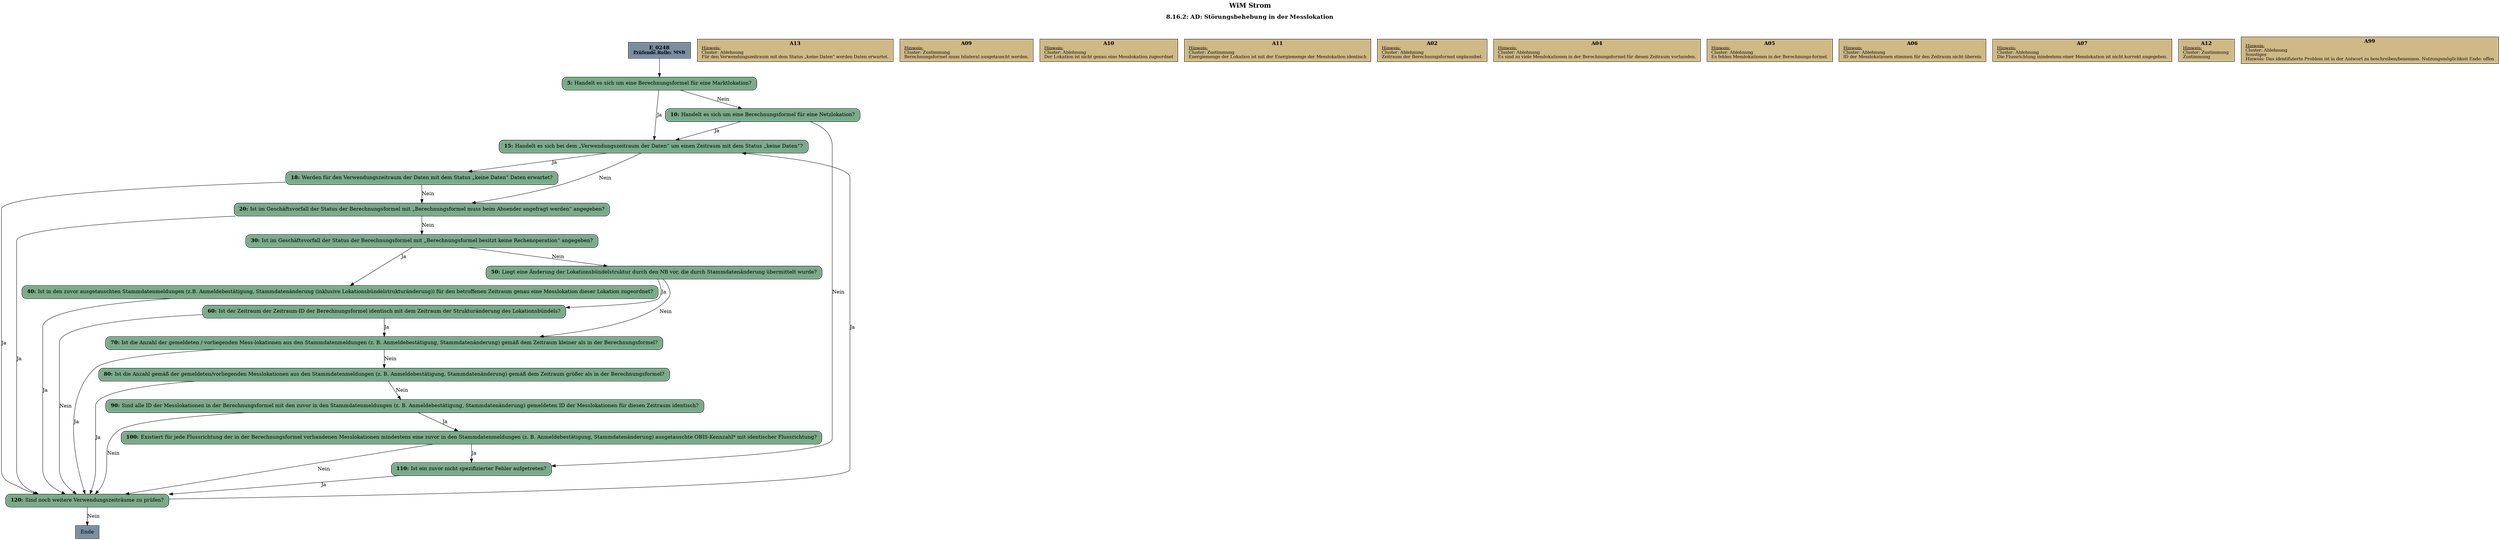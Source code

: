 digraph D {
    labelloc="t";
    label=<<B><FONT POINT-SIZE="18">WiM Strom</FONT></B><BR/><BR/><B><FONT POINT-SIZE="16">8.16.2: AD: Störungsbehebung in der Messlokation</FONT></B><BR/><BR/><BR/><BR/>>;
    "Start" [margin="0.2,0.12", shape=box, style=filled, fillcolor="#7a8da1", label=<<B>E_0248</B><BR align="center"/><FONT point-size="12"><B><U>Prüfende Rolle:</U> MSB</B></FONT><BR align="center"/>>];
    "5" [margin="0.2,0.12", shape=box, style="filled,rounded", fillcolor="#7aab8a", label=<<B>5: </B>Handelt es sich um eine Berechnungsformel für eine Marktlokation?<BR align="left"/>>];
    "10" [margin="0.2,0.12", shape=box, style="filled,rounded", fillcolor="#7aab8a", label=<<B>10: </B>Handelt es sich um eine Berechnungsformel für eine Netzlokation?<BR align="left"/>>];
    "15" [margin="0.2,0.12", shape=box, style="filled,rounded", fillcolor="#7aab8a", label=<<B>15: </B>Handelt es sich bei dem „Verwendungszeitraum der Daten“ um einen Zeitraum mit dem Status „keine Daten“?<BR align="left"/>>];
    "18" [margin="0.2,0.12", shape=box, style="filled,rounded", fillcolor="#7aab8a", label=<<B>18: </B>Werden für den Verwendungszeitraum der Daten mit dem Status „keine Daten“ Daten erwartet?<BR align="left"/>>];
    "A13" [margin="0.17,0.08", shape=box, style=filled, fillcolor="#cfb986", label=<<B>A13</B><BR align="center"/><FONT point-size="12"><U>Hinweis:</U><BR align="left"/>Cluster: Ablehnung<BR align="left"/>Für den Verwendungszeitraum mit dem Status „keine Daten“ werden Daten erwartet.<BR align="left"/></FONT>>];
    "20" [margin="0.2,0.12", shape=box, style="filled,rounded", fillcolor="#7aab8a", label=<<B>20: </B>Ist im Geschäftsvorfall der Status der Berechnungsformel mit „Berechnungsformel muss beim Absender angefragt werden“ angegeben?<BR align="left"/>>];
    "A09" [margin="0.17,0.08", shape=box, style=filled, fillcolor="#cfb986", label=<<B>A09</B><BR align="center"/><FONT point-size="12"><U>Hinweis:</U><BR align="left"/>Cluster: Zustimmung<BR align="left"/>Berechnungsformel muss bilateral ausgetauscht werden.<BR align="left"/></FONT>>];
    "30" [margin="0.2,0.12", shape=box, style="filled,rounded", fillcolor="#7aab8a", label=<<B>30: </B>Ist im Geschäftsvorfall der Status der Berechnungsformel mit „Berechnungsformel besitzt keine Rechenoperation“ angegeben?<BR align="left"/>>];
    "40" [margin="0.2,0.12", shape=box, style="filled,rounded", fillcolor="#7aab8a", label=<<B>40: </B>Ist in den zuvor ausgetauschten Stammdatenmeldungen (z.B. Anmeldebestätigung, Stammdatenänderung (inklusive Lokationsbündelstrukturänderung)) für den betroffenen Zeitraum genau eine Messlokation dieser Lokation zugeordnet?<BR align="left"/>>];
    "A10" [margin="0.17,0.08", shape=box, style=filled, fillcolor="#cfb986", label=<<B>A10</B><BR align="center"/><FONT point-size="12"><U>Hinweis:</U><BR align="left"/>Cluster: Ablehnung<BR align="left"/>Der Lokation ist nicht genau eine Messlokation zugeordnet<BR align="left"/></FONT>>];
    "A11" [margin="0.17,0.08", shape=box, style=filled, fillcolor="#cfb986", label=<<B>A11</B><BR align="center"/><FONT point-size="12"><U>Hinweis:</U><BR align="left"/>Cluster: Zustimmung<BR align="left"/>Energiemenge der Lokation ist mit der Energiemenge der Messlokation identisch<BR align="left"/></FONT>>];
    "50" [margin="0.2,0.12", shape=box, style="filled,rounded", fillcolor="#7aab8a", label=<<B>50: </B>Liegt eine Änderung der Lokationsbündelstruktur durch den NB vor, die durch Stammdatenänderung übermittelt wurde?<BR align="left"/>>];
    "60" [margin="0.2,0.12", shape=box, style="filled,rounded", fillcolor="#7aab8a", label=<<B>60: </B>Ist der Zeitraum der Zeitraum-ID der Berechnungsformel identisch mit dem Zeitraum der Strukturänderung des Lokationsbündels?<BR align="left"/>>];
    "A02" [margin="0.17,0.08", shape=box, style=filled, fillcolor="#cfb986", label=<<B>A02</B><BR align="center"/><FONT point-size="12"><U>Hinweis:</U><BR align="left"/>Cluster: Ablehnung<BR align="left"/>Zeitraum der Berechnungsformel unplausibel.<BR align="left"/></FONT>>];
    "70" [margin="0.2,0.12", shape=box, style="filled,rounded", fillcolor="#7aab8a", label=<<B>70: </B>Ist die Anzahl der gemeldeten / vorliegenden Mess-lokationen aus den Stammdatenmeldungen (z. B. Anmeldebestätigung, Stammdatenänderung) gemäß dem Zeitraum kleiner als in der Berechnungsformel?<BR align="left"/>>];
    "A04" [margin="0.17,0.08", shape=box, style=filled, fillcolor="#cfb986", label=<<B>A04</B><BR align="center"/><FONT point-size="12"><U>Hinweis:</U><BR align="left"/>Cluster: Ablehnung<BR align="left"/>Es sind zu viele Messlokationen in der Berechnungsformel für diesen Zeitraum vorhanden.<BR align="left"/></FONT>>];
    "80" [margin="0.2,0.12", shape=box, style="filled,rounded", fillcolor="#7aab8a", label=<<B>80: </B>Ist die Anzahl gemäß der gemeldeten/vorliegenden Messlokationen aus den Stammdatenmeldungen (z. B. Anmeldebestätigung, Stammdatenänderung) gemäß dem Zeitraum größer als in der Berechnungsformel?<BR align="left"/>>];
    "A05" [margin="0.17,0.08", shape=box, style=filled, fillcolor="#cfb986", label=<<B>A05</B><BR align="center"/><FONT point-size="12"><U>Hinweis:</U><BR align="left"/>Cluster: Ablehnung<BR align="left"/>Es fehlen Messlokationen in der Berechnungs-formel.<BR align="left"/></FONT>>];
    "90" [margin="0.2,0.12", shape=box, style="filled,rounded", fillcolor="#7aab8a", label=<<B>90: </B>Sind alle ID der Messlokationen in der Berechnungsformel mit den zuvor in den Stammdatenmeldungen (z. B. Anmeldebestätigung, Stammdatenänderung) gemeldeten ID der Messlokationen für diesen Zeitraum identisch?<BR align="left"/>>];
    "A06" [margin="0.17,0.08", shape=box, style=filled, fillcolor="#cfb986", label=<<B>A06</B><BR align="center"/><FONT point-size="12"><U>Hinweis:</U><BR align="left"/>Cluster: Ablehnung<BR align="left"/>ID der Messlokationen stimmen für den Zeitraum nicht überein<BR align="left"/></FONT>>];
    "100" [margin="0.2,0.12", shape=box, style="filled,rounded", fillcolor="#7aab8a", label=<<B>100: </B>Existiert für jede Flussrichtung der in der Berechnungsformel vorhandenen Messlokationen mindestens eine zuvor in den Stammdatenmeldungen (z. B. Anmeldebestätigung, Stammdatenänderung) ausgetauschte OBIS-Kennzahl* mit identischer Flussrichtung?<BR align="left"/>>];
    "A07" [margin="0.17,0.08", shape=box, style=filled, fillcolor="#cfb986", label=<<B>A07</B><BR align="center"/><FONT point-size="12"><U>Hinweis:</U><BR align="left"/>Cluster: Ablehnung<BR align="left"/>Die Flussrichtung mindestens einer Messlokation ist nicht korrekt angegeben.<BR align="left"/></FONT>>];
    "110" [margin="0.2,0.12", shape=box, style="filled,rounded", fillcolor="#7aab8a", label=<<B>110: </B>Ist ein zuvor nicht spezifizierter Fehler aufgetreten?<BR align="left"/>>];
    "A12" [margin="0.17,0.08", shape=box, style=filled, fillcolor="#cfb986", label=<<B>A12</B><BR align="center"/><FONT point-size="12"><U>Hinweis:</U><BR align="left"/>Cluster: Zustimmung <BR align="left"/>Zustimmung<BR align="left"/></FONT>>];
    "A99" [margin="0.17,0.08", shape=box, style=filled, fillcolor="#cfb986", label=<<B>A99</B><BR align="center"/><FONT point-size="12"><U>Hinweis:</U><BR align="left"/>Cluster: Ablehnung <BR align="left"/>Sonstiges <BR align="left"/>Hinweis: Das identifizierte Problem ist in der Antwort zu beschreiben/benennen. Nutzungsmöglichkeit Ende: offen<BR align="left"/></FONT>>];
    "120" [margin="0.2,0.12", shape=box, style="filled,rounded", fillcolor="#7aab8a", label=<<B>120: </B>Sind noch weitere Verwendungszeiträume zu prüfen?<BR align="left"/>>];
    "Ende" [margin="0.2,0.12", shape=box, style=filled, fillcolor="#7a8da1", label="Ende"];

    "Start" -> "5";
    "5" -> "15" [label="Ja"];
    "5" -> "10" [label="Nein"];
    "10" -> "15" [label="Ja"];
    "10" -> "110" [label="Nein"];
    "15" -> "20" [label="Nein"];
    "15" -> "18" [label="Ja"];
    "18" -> "20" [label="Nein"];
    "18" -> "120" [label="Ja"];
    "20" -> "120" [label="Ja"];
    "20" -> "30" [label="Nein"];
    "30" -> "40" [label="Ja"];
    "30" -> "50" [label="Nein"];
    "40" -> "120" [label="Ja"];
    "50" -> "60" [label="Ja"];
    "50" -> "70" [label="Nein"];
    "60" -> "120" [label="Nein"];
    "60" -> "70" [label="Ja"];
    "70" -> "120" [label="Ja"];
    "70" -> "80" [label="Nein"];
    "80" -> "120" [label="Ja"];
    "80" -> "90" [label="Nein"];
    "90" -> "120" [label="Nein"];
    "90" -> "100" [label="Ja"];
    "100" -> "120" [label="Nein"];
    "100" -> "110" [label="Ja"];
    "110" -> "120" [label="Ja"];
    "120" -> "15" [label="Ja"];
    "120" -> "Ende" [label="Nein"];

    bgcolor="transparent";
}